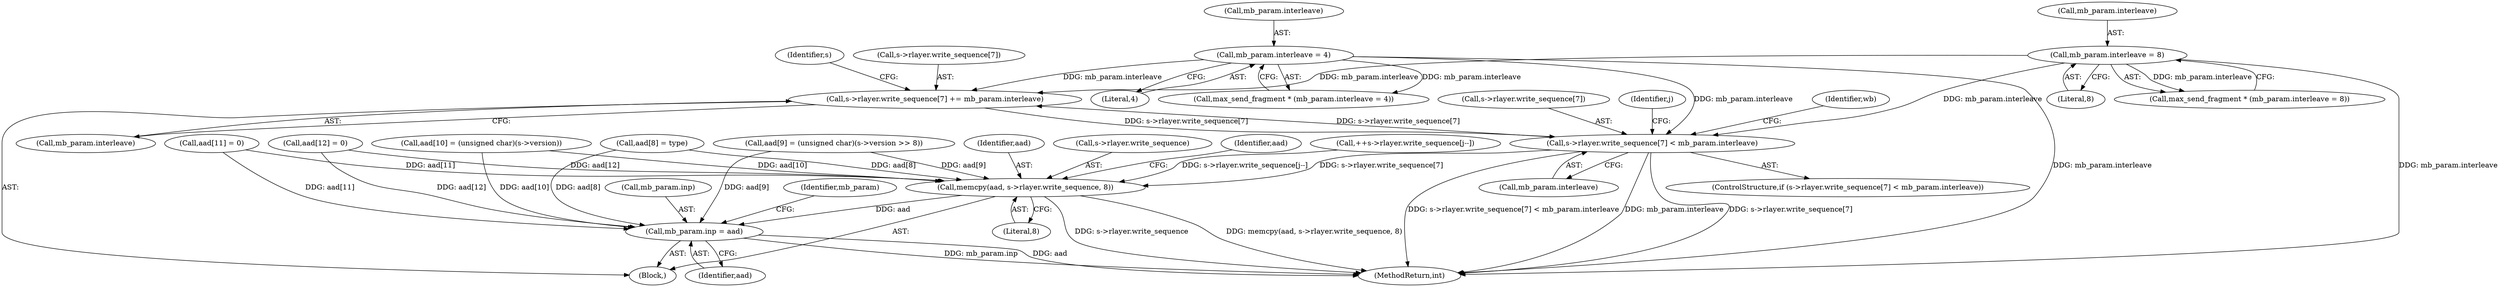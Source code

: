digraph "0_openssl_4ad93618d26a3ea23d36ad5498ff4f59eff3a4d2_0@pointer" {
"1000569" [label="(Call,s->rlayer.write_sequence[7] += mb_param.interleave)"];
"1000444" [label="(Call,mb_param.interleave = 4)"];
"1000434" [label="(Call,mb_param.interleave = 8)"];
"1000581" [label="(Call,s->rlayer.write_sequence[7] < mb_param.interleave)"];
"1000569" [label="(Call,s->rlayer.write_sequence[7] += mb_param.interleave)"];
"1000449" [label="(Call,memcpy(aad, s->rlayer.write_sequence, 8))"];
"1000497" [label="(Call,mb_param.inp = aad)"];
"1000570" [label="(Call,s->rlayer.write_sequence[7])"];
"1000438" [label="(Literal,8)"];
"1000388" [label="(Block,)"];
"1000580" [label="(ControlStructure,if (s->rlayer.write_sequence[7] < mb_param.interleave))"];
"1000585" [label="(Identifier,s)"];
"1000589" [label="(Call,mb_param.interleave)"];
"1000581" [label="(Call,s->rlayer.write_sequence[7] < mb_param.interleave)"];
"1000435" [label="(Call,mb_param.interleave)"];
"1000569" [label="(Call,s->rlayer.write_sequence[7] += mb_param.interleave)"];
"1000980" [label="(MethodReturn,int)"];
"1000595" [label="(Identifier,j)"];
"1000442" [label="(Call,max_send_fragment * (mb_param.interleave = 4))"];
"1000457" [label="(Call,aad[8] = type)"];
"1000615" [label="(Identifier,wb)"];
"1000577" [label="(Call,mb_param.interleave)"];
"1000501" [label="(Identifier,aad)"];
"1000498" [label="(Call,mb_param.inp)"];
"1000487" [label="(Call,aad[12] = 0)"];
"1000432" [label="(Call,max_send_fragment * (mb_param.interleave = 8))"];
"1000473" [label="(Call,aad[10] = (unsigned char)(s->version))"];
"1000482" [label="(Call,aad[11] = 0)"];
"1000497" [label="(Call,mb_param.inp = aad)"];
"1000456" [label="(Literal,8)"];
"1000450" [label="(Identifier,aad)"];
"1000445" [label="(Call,mb_param.interleave)"];
"1000504" [label="(Identifier,mb_param)"];
"1000434" [label="(Call,mb_param.interleave = 8)"];
"1000448" [label="(Literal,4)"];
"1000444" [label="(Call,mb_param.interleave = 4)"];
"1000451" [label="(Call,s->rlayer.write_sequence)"];
"1000462" [label="(Call,aad[9] = (unsigned char)(s->version >> 8))"];
"1000449" [label="(Call,memcpy(aad, s->rlayer.write_sequence, 8))"];
"1000582" [label="(Call,s->rlayer.write_sequence[7])"];
"1000459" [label="(Identifier,aad)"];
"1000603" [label="(Call,++s->rlayer.write_sequence[j--])"];
"1000569" -> "1000388"  [label="AST: "];
"1000569" -> "1000577"  [label="CFG: "];
"1000570" -> "1000569"  [label="AST: "];
"1000577" -> "1000569"  [label="AST: "];
"1000585" -> "1000569"  [label="CFG: "];
"1000444" -> "1000569"  [label="DDG: mb_param.interleave"];
"1000434" -> "1000569"  [label="DDG: mb_param.interleave"];
"1000581" -> "1000569"  [label="DDG: s->rlayer.write_sequence[7]"];
"1000569" -> "1000581"  [label="DDG: s->rlayer.write_sequence[7]"];
"1000444" -> "1000442"  [label="AST: "];
"1000444" -> "1000448"  [label="CFG: "];
"1000445" -> "1000444"  [label="AST: "];
"1000448" -> "1000444"  [label="AST: "];
"1000442" -> "1000444"  [label="CFG: "];
"1000444" -> "1000980"  [label="DDG: mb_param.interleave"];
"1000444" -> "1000442"  [label="DDG: mb_param.interleave"];
"1000444" -> "1000581"  [label="DDG: mb_param.interleave"];
"1000434" -> "1000432"  [label="AST: "];
"1000434" -> "1000438"  [label="CFG: "];
"1000435" -> "1000434"  [label="AST: "];
"1000438" -> "1000434"  [label="AST: "];
"1000432" -> "1000434"  [label="CFG: "];
"1000434" -> "1000980"  [label="DDG: mb_param.interleave"];
"1000434" -> "1000432"  [label="DDG: mb_param.interleave"];
"1000434" -> "1000581"  [label="DDG: mb_param.interleave"];
"1000581" -> "1000580"  [label="AST: "];
"1000581" -> "1000589"  [label="CFG: "];
"1000582" -> "1000581"  [label="AST: "];
"1000589" -> "1000581"  [label="AST: "];
"1000595" -> "1000581"  [label="CFG: "];
"1000615" -> "1000581"  [label="CFG: "];
"1000581" -> "1000980"  [label="DDG: mb_param.interleave"];
"1000581" -> "1000980"  [label="DDG: s->rlayer.write_sequence[7]"];
"1000581" -> "1000980"  [label="DDG: s->rlayer.write_sequence[7] < mb_param.interleave"];
"1000581" -> "1000449"  [label="DDG: s->rlayer.write_sequence[7]"];
"1000449" -> "1000388"  [label="AST: "];
"1000449" -> "1000456"  [label="CFG: "];
"1000450" -> "1000449"  [label="AST: "];
"1000451" -> "1000449"  [label="AST: "];
"1000456" -> "1000449"  [label="AST: "];
"1000459" -> "1000449"  [label="CFG: "];
"1000449" -> "1000980"  [label="DDG: memcpy(aad, s->rlayer.write_sequence, 8)"];
"1000449" -> "1000980"  [label="DDG: s->rlayer.write_sequence"];
"1000487" -> "1000449"  [label="DDG: aad[12]"];
"1000482" -> "1000449"  [label="DDG: aad[11]"];
"1000462" -> "1000449"  [label="DDG: aad[9]"];
"1000473" -> "1000449"  [label="DDG: aad[10]"];
"1000457" -> "1000449"  [label="DDG: aad[8]"];
"1000603" -> "1000449"  [label="DDG: s->rlayer.write_sequence[j--]"];
"1000449" -> "1000497"  [label="DDG: aad"];
"1000497" -> "1000388"  [label="AST: "];
"1000497" -> "1000501"  [label="CFG: "];
"1000498" -> "1000497"  [label="AST: "];
"1000501" -> "1000497"  [label="AST: "];
"1000504" -> "1000497"  [label="CFG: "];
"1000497" -> "1000980"  [label="DDG: mb_param.inp"];
"1000497" -> "1000980"  [label="DDG: aad"];
"1000487" -> "1000497"  [label="DDG: aad[12]"];
"1000482" -> "1000497"  [label="DDG: aad[11]"];
"1000462" -> "1000497"  [label="DDG: aad[9]"];
"1000457" -> "1000497"  [label="DDG: aad[8]"];
"1000473" -> "1000497"  [label="DDG: aad[10]"];
}
